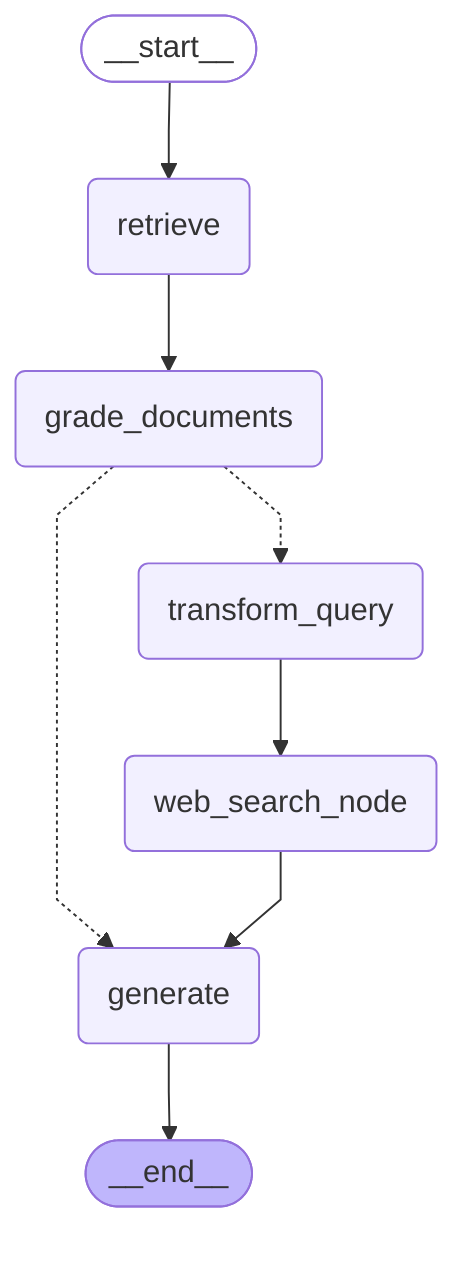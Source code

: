 ---
config:
  flowchart:
    curve: linear
---
graph TD;
	__start__([<p>__start__</p>]):::first
	retrieve(retrieve)
	grade_documents(grade_documents)
	generate(generate)
	transform_query(transform_query)
	web_search_node(web_search_node)
	__end__([<p>__end__</p>]):::last
	__start__ --> retrieve;
	grade_documents -.-> generate;
	grade_documents -.-> transform_query;
	retrieve --> grade_documents;
	transform_query --> web_search_node;
	web_search_node --> generate;
	generate --> __end__;
	classDef default fill:#f2f0ff,line-height:1.2
	classDef first fill-opacity:0
	classDef last fill:#bfb6fc